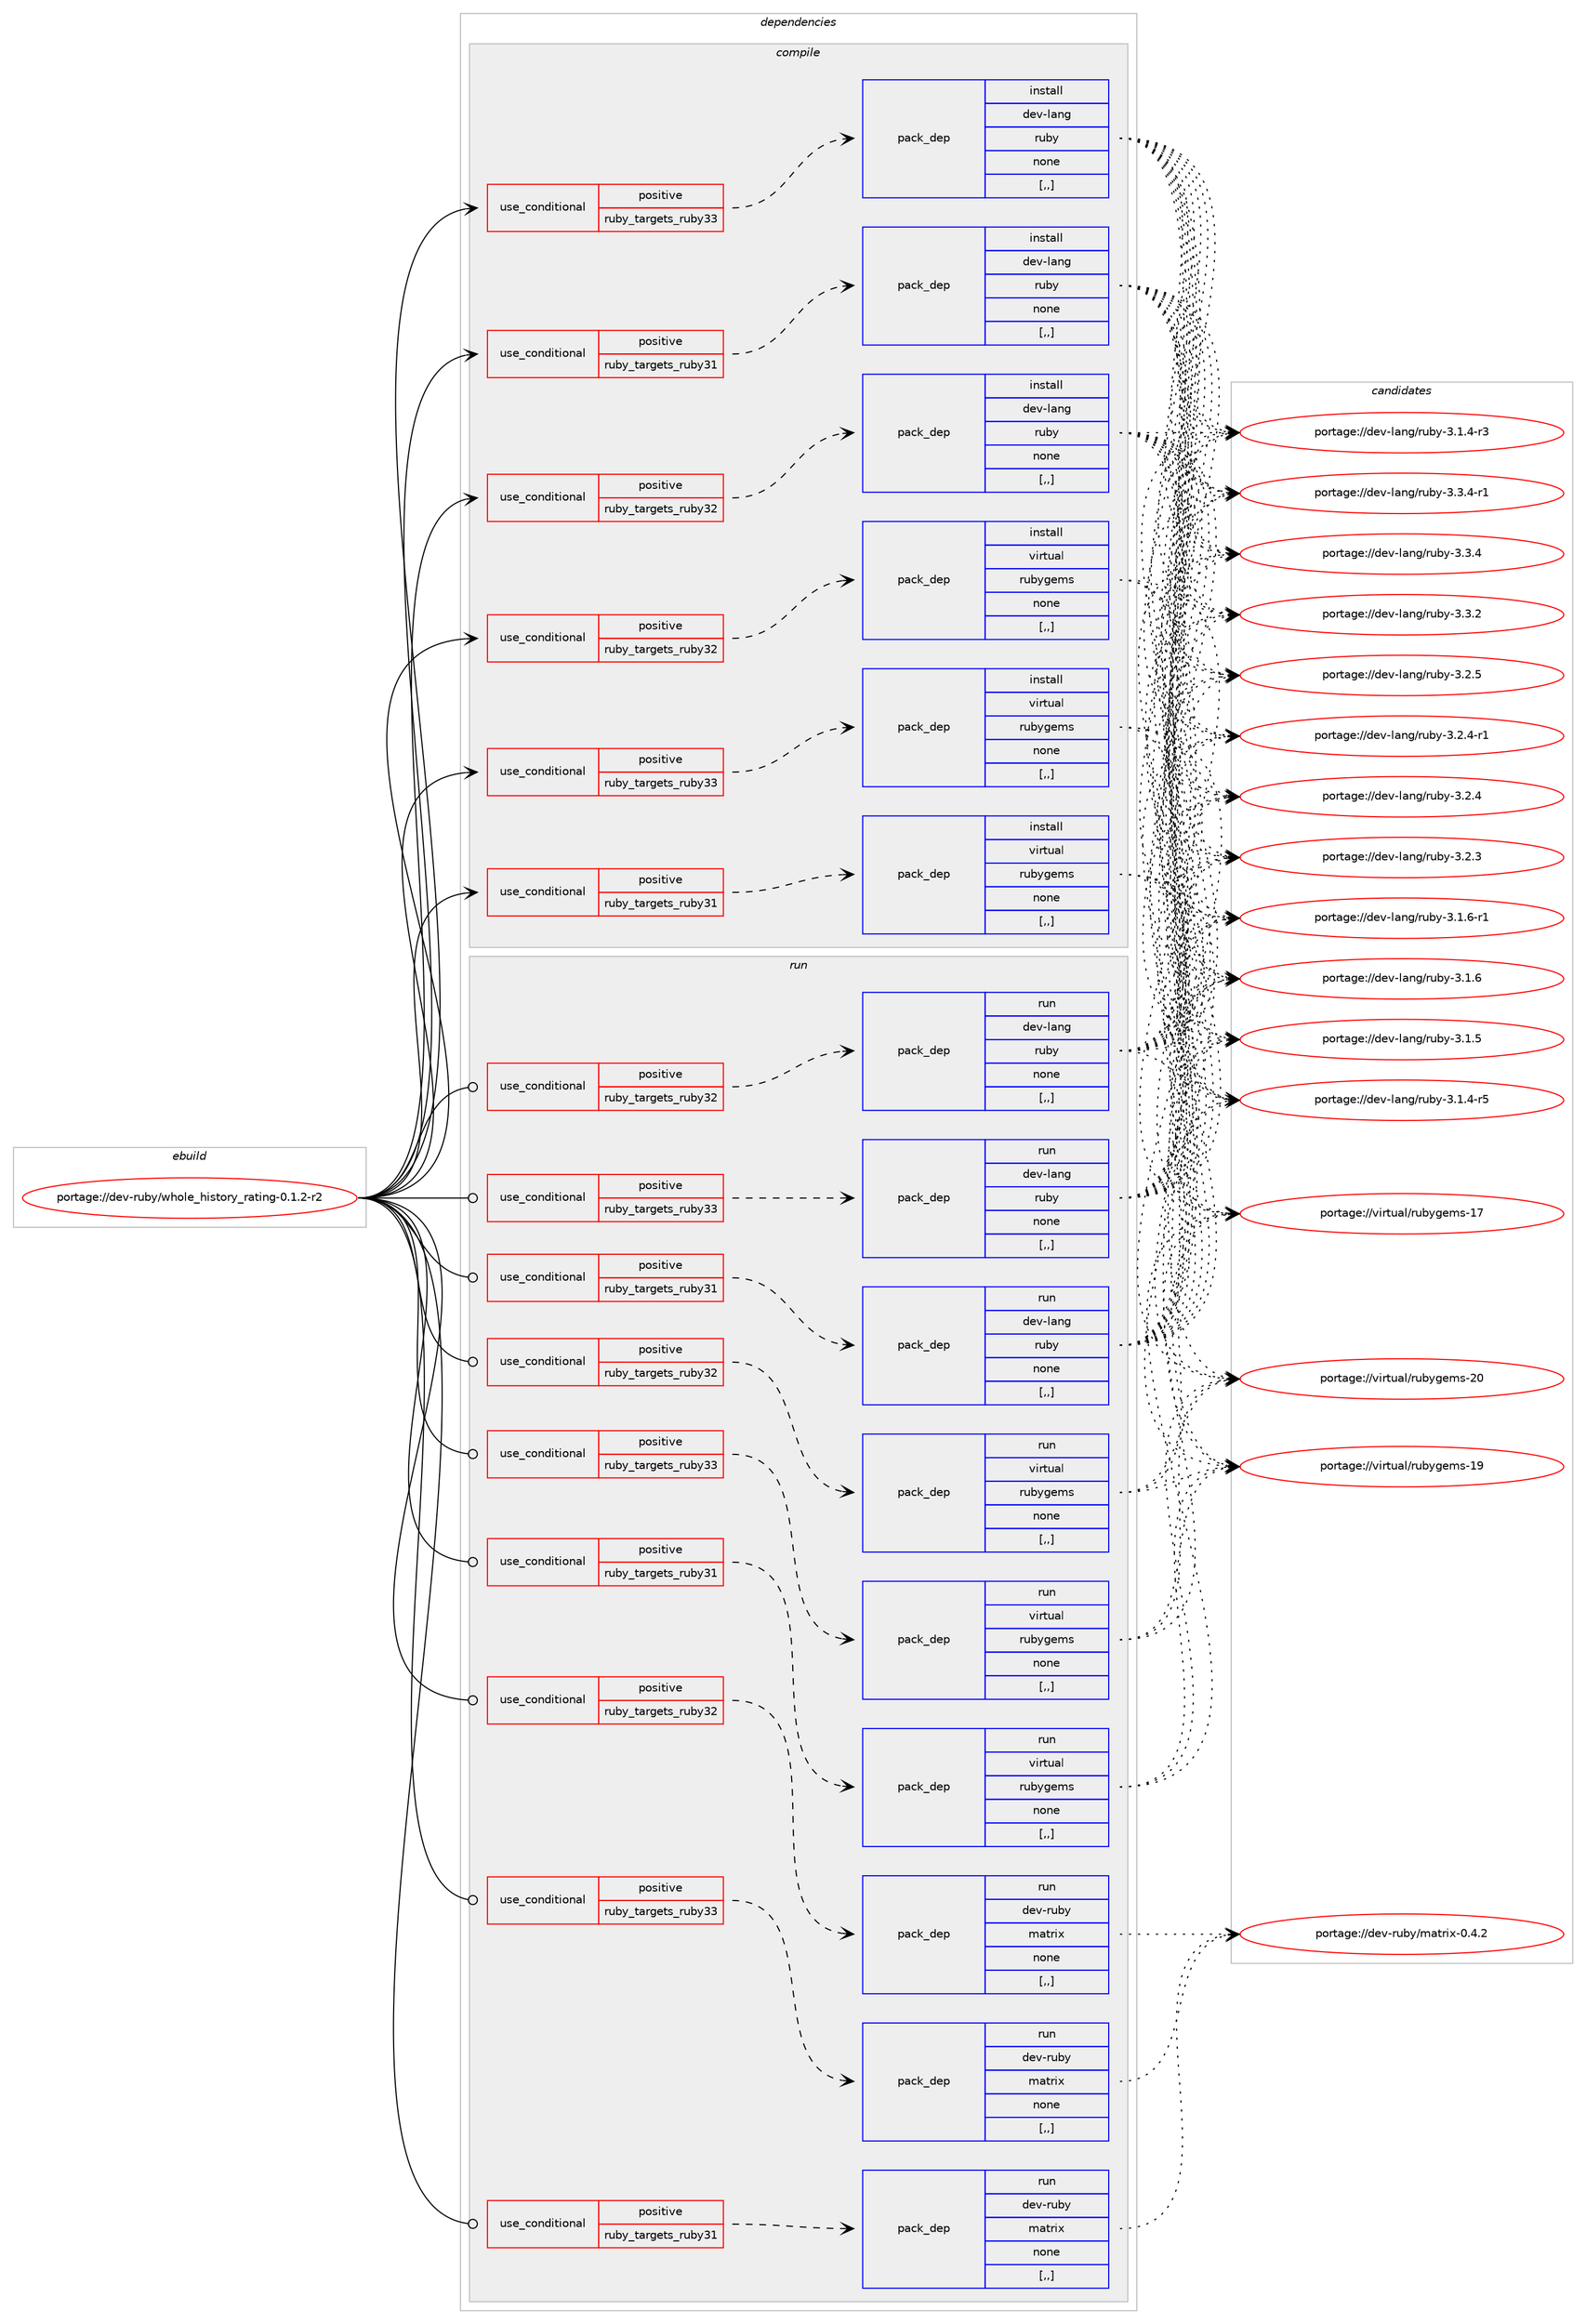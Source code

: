 digraph prolog {

# *************
# Graph options
# *************

newrank=true;
concentrate=true;
compound=true;
graph [rankdir=LR,fontname=Helvetica,fontsize=10,ranksep=1.5];#, ranksep=2.5, nodesep=0.2];
edge  [arrowhead=vee];
node  [fontname=Helvetica,fontsize=10];

# **********
# The ebuild
# **********

subgraph cluster_leftcol {
color=gray;
label=<<i>ebuild</i>>;
id [label="portage://dev-ruby/whole_history_rating-0.1.2-r2", color=red, width=4, href="../dev-ruby/whole_history_rating-0.1.2-r2.svg"];
}

# ****************
# The dependencies
# ****************

subgraph cluster_midcol {
color=gray;
label=<<i>dependencies</i>>;
subgraph cluster_compile {
fillcolor="#eeeeee";
style=filled;
label=<<i>compile</i>>;
subgraph cond58658 {
dependency207625 [label=<<TABLE BORDER="0" CELLBORDER="1" CELLSPACING="0" CELLPADDING="4"><TR><TD ROWSPAN="3" CELLPADDING="10">use_conditional</TD></TR><TR><TD>positive</TD></TR><TR><TD>ruby_targets_ruby31</TD></TR></TABLE>>, shape=none, color=red];
subgraph pack147579 {
dependency207626 [label=<<TABLE BORDER="0" CELLBORDER="1" CELLSPACING="0" CELLPADDING="4" WIDTH="220"><TR><TD ROWSPAN="6" CELLPADDING="30">pack_dep</TD></TR><TR><TD WIDTH="110">install</TD></TR><TR><TD>dev-lang</TD></TR><TR><TD>ruby</TD></TR><TR><TD>none</TD></TR><TR><TD>[,,]</TD></TR></TABLE>>, shape=none, color=blue];
}
dependency207625:e -> dependency207626:w [weight=20,style="dashed",arrowhead="vee"];
}
id:e -> dependency207625:w [weight=20,style="solid",arrowhead="vee"];
subgraph cond58659 {
dependency207627 [label=<<TABLE BORDER="0" CELLBORDER="1" CELLSPACING="0" CELLPADDING="4"><TR><TD ROWSPAN="3" CELLPADDING="10">use_conditional</TD></TR><TR><TD>positive</TD></TR><TR><TD>ruby_targets_ruby31</TD></TR></TABLE>>, shape=none, color=red];
subgraph pack147580 {
dependency207628 [label=<<TABLE BORDER="0" CELLBORDER="1" CELLSPACING="0" CELLPADDING="4" WIDTH="220"><TR><TD ROWSPAN="6" CELLPADDING="30">pack_dep</TD></TR><TR><TD WIDTH="110">install</TD></TR><TR><TD>virtual</TD></TR><TR><TD>rubygems</TD></TR><TR><TD>none</TD></TR><TR><TD>[,,]</TD></TR></TABLE>>, shape=none, color=blue];
}
dependency207627:e -> dependency207628:w [weight=20,style="dashed",arrowhead="vee"];
}
id:e -> dependency207627:w [weight=20,style="solid",arrowhead="vee"];
subgraph cond58660 {
dependency207629 [label=<<TABLE BORDER="0" CELLBORDER="1" CELLSPACING="0" CELLPADDING="4"><TR><TD ROWSPAN="3" CELLPADDING="10">use_conditional</TD></TR><TR><TD>positive</TD></TR><TR><TD>ruby_targets_ruby32</TD></TR></TABLE>>, shape=none, color=red];
subgraph pack147581 {
dependency207630 [label=<<TABLE BORDER="0" CELLBORDER="1" CELLSPACING="0" CELLPADDING="4" WIDTH="220"><TR><TD ROWSPAN="6" CELLPADDING="30">pack_dep</TD></TR><TR><TD WIDTH="110">install</TD></TR><TR><TD>dev-lang</TD></TR><TR><TD>ruby</TD></TR><TR><TD>none</TD></TR><TR><TD>[,,]</TD></TR></TABLE>>, shape=none, color=blue];
}
dependency207629:e -> dependency207630:w [weight=20,style="dashed",arrowhead="vee"];
}
id:e -> dependency207629:w [weight=20,style="solid",arrowhead="vee"];
subgraph cond58661 {
dependency207631 [label=<<TABLE BORDER="0" CELLBORDER="1" CELLSPACING="0" CELLPADDING="4"><TR><TD ROWSPAN="3" CELLPADDING="10">use_conditional</TD></TR><TR><TD>positive</TD></TR><TR><TD>ruby_targets_ruby32</TD></TR></TABLE>>, shape=none, color=red];
subgraph pack147582 {
dependency207632 [label=<<TABLE BORDER="0" CELLBORDER="1" CELLSPACING="0" CELLPADDING="4" WIDTH="220"><TR><TD ROWSPAN="6" CELLPADDING="30">pack_dep</TD></TR><TR><TD WIDTH="110">install</TD></TR><TR><TD>virtual</TD></TR><TR><TD>rubygems</TD></TR><TR><TD>none</TD></TR><TR><TD>[,,]</TD></TR></TABLE>>, shape=none, color=blue];
}
dependency207631:e -> dependency207632:w [weight=20,style="dashed",arrowhead="vee"];
}
id:e -> dependency207631:w [weight=20,style="solid",arrowhead="vee"];
subgraph cond58662 {
dependency207633 [label=<<TABLE BORDER="0" CELLBORDER="1" CELLSPACING="0" CELLPADDING="4"><TR><TD ROWSPAN="3" CELLPADDING="10">use_conditional</TD></TR><TR><TD>positive</TD></TR><TR><TD>ruby_targets_ruby33</TD></TR></TABLE>>, shape=none, color=red];
subgraph pack147583 {
dependency207634 [label=<<TABLE BORDER="0" CELLBORDER="1" CELLSPACING="0" CELLPADDING="4" WIDTH="220"><TR><TD ROWSPAN="6" CELLPADDING="30">pack_dep</TD></TR><TR><TD WIDTH="110">install</TD></TR><TR><TD>dev-lang</TD></TR><TR><TD>ruby</TD></TR><TR><TD>none</TD></TR><TR><TD>[,,]</TD></TR></TABLE>>, shape=none, color=blue];
}
dependency207633:e -> dependency207634:w [weight=20,style="dashed",arrowhead="vee"];
}
id:e -> dependency207633:w [weight=20,style="solid",arrowhead="vee"];
subgraph cond58663 {
dependency207635 [label=<<TABLE BORDER="0" CELLBORDER="1" CELLSPACING="0" CELLPADDING="4"><TR><TD ROWSPAN="3" CELLPADDING="10">use_conditional</TD></TR><TR><TD>positive</TD></TR><TR><TD>ruby_targets_ruby33</TD></TR></TABLE>>, shape=none, color=red];
subgraph pack147584 {
dependency207636 [label=<<TABLE BORDER="0" CELLBORDER="1" CELLSPACING="0" CELLPADDING="4" WIDTH="220"><TR><TD ROWSPAN="6" CELLPADDING="30">pack_dep</TD></TR><TR><TD WIDTH="110">install</TD></TR><TR><TD>virtual</TD></TR><TR><TD>rubygems</TD></TR><TR><TD>none</TD></TR><TR><TD>[,,]</TD></TR></TABLE>>, shape=none, color=blue];
}
dependency207635:e -> dependency207636:w [weight=20,style="dashed",arrowhead="vee"];
}
id:e -> dependency207635:w [weight=20,style="solid",arrowhead="vee"];
}
subgraph cluster_compileandrun {
fillcolor="#eeeeee";
style=filled;
label=<<i>compile and run</i>>;
}
subgraph cluster_run {
fillcolor="#eeeeee";
style=filled;
label=<<i>run</i>>;
subgraph cond58664 {
dependency207637 [label=<<TABLE BORDER="0" CELLBORDER="1" CELLSPACING="0" CELLPADDING="4"><TR><TD ROWSPAN="3" CELLPADDING="10">use_conditional</TD></TR><TR><TD>positive</TD></TR><TR><TD>ruby_targets_ruby31</TD></TR></TABLE>>, shape=none, color=red];
subgraph pack147585 {
dependency207638 [label=<<TABLE BORDER="0" CELLBORDER="1" CELLSPACING="0" CELLPADDING="4" WIDTH="220"><TR><TD ROWSPAN="6" CELLPADDING="30">pack_dep</TD></TR><TR><TD WIDTH="110">run</TD></TR><TR><TD>dev-lang</TD></TR><TR><TD>ruby</TD></TR><TR><TD>none</TD></TR><TR><TD>[,,]</TD></TR></TABLE>>, shape=none, color=blue];
}
dependency207637:e -> dependency207638:w [weight=20,style="dashed",arrowhead="vee"];
}
id:e -> dependency207637:w [weight=20,style="solid",arrowhead="odot"];
subgraph cond58665 {
dependency207639 [label=<<TABLE BORDER="0" CELLBORDER="1" CELLSPACING="0" CELLPADDING="4"><TR><TD ROWSPAN="3" CELLPADDING="10">use_conditional</TD></TR><TR><TD>positive</TD></TR><TR><TD>ruby_targets_ruby31</TD></TR></TABLE>>, shape=none, color=red];
subgraph pack147586 {
dependency207640 [label=<<TABLE BORDER="0" CELLBORDER="1" CELLSPACING="0" CELLPADDING="4" WIDTH="220"><TR><TD ROWSPAN="6" CELLPADDING="30">pack_dep</TD></TR><TR><TD WIDTH="110">run</TD></TR><TR><TD>dev-ruby</TD></TR><TR><TD>matrix</TD></TR><TR><TD>none</TD></TR><TR><TD>[,,]</TD></TR></TABLE>>, shape=none, color=blue];
}
dependency207639:e -> dependency207640:w [weight=20,style="dashed",arrowhead="vee"];
}
id:e -> dependency207639:w [weight=20,style="solid",arrowhead="odot"];
subgraph cond58666 {
dependency207641 [label=<<TABLE BORDER="0" CELLBORDER="1" CELLSPACING="0" CELLPADDING="4"><TR><TD ROWSPAN="3" CELLPADDING="10">use_conditional</TD></TR><TR><TD>positive</TD></TR><TR><TD>ruby_targets_ruby31</TD></TR></TABLE>>, shape=none, color=red];
subgraph pack147587 {
dependency207642 [label=<<TABLE BORDER="0" CELLBORDER="1" CELLSPACING="0" CELLPADDING="4" WIDTH="220"><TR><TD ROWSPAN="6" CELLPADDING="30">pack_dep</TD></TR><TR><TD WIDTH="110">run</TD></TR><TR><TD>virtual</TD></TR><TR><TD>rubygems</TD></TR><TR><TD>none</TD></TR><TR><TD>[,,]</TD></TR></TABLE>>, shape=none, color=blue];
}
dependency207641:e -> dependency207642:w [weight=20,style="dashed",arrowhead="vee"];
}
id:e -> dependency207641:w [weight=20,style="solid",arrowhead="odot"];
subgraph cond58667 {
dependency207643 [label=<<TABLE BORDER="0" CELLBORDER="1" CELLSPACING="0" CELLPADDING="4"><TR><TD ROWSPAN="3" CELLPADDING="10">use_conditional</TD></TR><TR><TD>positive</TD></TR><TR><TD>ruby_targets_ruby32</TD></TR></TABLE>>, shape=none, color=red];
subgraph pack147588 {
dependency207644 [label=<<TABLE BORDER="0" CELLBORDER="1" CELLSPACING="0" CELLPADDING="4" WIDTH="220"><TR><TD ROWSPAN="6" CELLPADDING="30">pack_dep</TD></TR><TR><TD WIDTH="110">run</TD></TR><TR><TD>dev-lang</TD></TR><TR><TD>ruby</TD></TR><TR><TD>none</TD></TR><TR><TD>[,,]</TD></TR></TABLE>>, shape=none, color=blue];
}
dependency207643:e -> dependency207644:w [weight=20,style="dashed",arrowhead="vee"];
}
id:e -> dependency207643:w [weight=20,style="solid",arrowhead="odot"];
subgraph cond58668 {
dependency207645 [label=<<TABLE BORDER="0" CELLBORDER="1" CELLSPACING="0" CELLPADDING="4"><TR><TD ROWSPAN="3" CELLPADDING="10">use_conditional</TD></TR><TR><TD>positive</TD></TR><TR><TD>ruby_targets_ruby32</TD></TR></TABLE>>, shape=none, color=red];
subgraph pack147589 {
dependency207646 [label=<<TABLE BORDER="0" CELLBORDER="1" CELLSPACING="0" CELLPADDING="4" WIDTH="220"><TR><TD ROWSPAN="6" CELLPADDING="30">pack_dep</TD></TR><TR><TD WIDTH="110">run</TD></TR><TR><TD>dev-ruby</TD></TR><TR><TD>matrix</TD></TR><TR><TD>none</TD></TR><TR><TD>[,,]</TD></TR></TABLE>>, shape=none, color=blue];
}
dependency207645:e -> dependency207646:w [weight=20,style="dashed",arrowhead="vee"];
}
id:e -> dependency207645:w [weight=20,style="solid",arrowhead="odot"];
subgraph cond58669 {
dependency207647 [label=<<TABLE BORDER="0" CELLBORDER="1" CELLSPACING="0" CELLPADDING="4"><TR><TD ROWSPAN="3" CELLPADDING="10">use_conditional</TD></TR><TR><TD>positive</TD></TR><TR><TD>ruby_targets_ruby32</TD></TR></TABLE>>, shape=none, color=red];
subgraph pack147590 {
dependency207648 [label=<<TABLE BORDER="0" CELLBORDER="1" CELLSPACING="0" CELLPADDING="4" WIDTH="220"><TR><TD ROWSPAN="6" CELLPADDING="30">pack_dep</TD></TR><TR><TD WIDTH="110">run</TD></TR><TR><TD>virtual</TD></TR><TR><TD>rubygems</TD></TR><TR><TD>none</TD></TR><TR><TD>[,,]</TD></TR></TABLE>>, shape=none, color=blue];
}
dependency207647:e -> dependency207648:w [weight=20,style="dashed",arrowhead="vee"];
}
id:e -> dependency207647:w [weight=20,style="solid",arrowhead="odot"];
subgraph cond58670 {
dependency207649 [label=<<TABLE BORDER="0" CELLBORDER="1" CELLSPACING="0" CELLPADDING="4"><TR><TD ROWSPAN="3" CELLPADDING="10">use_conditional</TD></TR><TR><TD>positive</TD></TR><TR><TD>ruby_targets_ruby33</TD></TR></TABLE>>, shape=none, color=red];
subgraph pack147591 {
dependency207650 [label=<<TABLE BORDER="0" CELLBORDER="1" CELLSPACING="0" CELLPADDING="4" WIDTH="220"><TR><TD ROWSPAN="6" CELLPADDING="30">pack_dep</TD></TR><TR><TD WIDTH="110">run</TD></TR><TR><TD>dev-lang</TD></TR><TR><TD>ruby</TD></TR><TR><TD>none</TD></TR><TR><TD>[,,]</TD></TR></TABLE>>, shape=none, color=blue];
}
dependency207649:e -> dependency207650:w [weight=20,style="dashed",arrowhead="vee"];
}
id:e -> dependency207649:w [weight=20,style="solid",arrowhead="odot"];
subgraph cond58671 {
dependency207651 [label=<<TABLE BORDER="0" CELLBORDER="1" CELLSPACING="0" CELLPADDING="4"><TR><TD ROWSPAN="3" CELLPADDING="10">use_conditional</TD></TR><TR><TD>positive</TD></TR><TR><TD>ruby_targets_ruby33</TD></TR></TABLE>>, shape=none, color=red];
subgraph pack147592 {
dependency207652 [label=<<TABLE BORDER="0" CELLBORDER="1" CELLSPACING="0" CELLPADDING="4" WIDTH="220"><TR><TD ROWSPAN="6" CELLPADDING="30">pack_dep</TD></TR><TR><TD WIDTH="110">run</TD></TR><TR><TD>dev-ruby</TD></TR><TR><TD>matrix</TD></TR><TR><TD>none</TD></TR><TR><TD>[,,]</TD></TR></TABLE>>, shape=none, color=blue];
}
dependency207651:e -> dependency207652:w [weight=20,style="dashed",arrowhead="vee"];
}
id:e -> dependency207651:w [weight=20,style="solid",arrowhead="odot"];
subgraph cond58672 {
dependency207653 [label=<<TABLE BORDER="0" CELLBORDER="1" CELLSPACING="0" CELLPADDING="4"><TR><TD ROWSPAN="3" CELLPADDING="10">use_conditional</TD></TR><TR><TD>positive</TD></TR><TR><TD>ruby_targets_ruby33</TD></TR></TABLE>>, shape=none, color=red];
subgraph pack147593 {
dependency207654 [label=<<TABLE BORDER="0" CELLBORDER="1" CELLSPACING="0" CELLPADDING="4" WIDTH="220"><TR><TD ROWSPAN="6" CELLPADDING="30">pack_dep</TD></TR><TR><TD WIDTH="110">run</TD></TR><TR><TD>virtual</TD></TR><TR><TD>rubygems</TD></TR><TR><TD>none</TD></TR><TR><TD>[,,]</TD></TR></TABLE>>, shape=none, color=blue];
}
dependency207653:e -> dependency207654:w [weight=20,style="dashed",arrowhead="vee"];
}
id:e -> dependency207653:w [weight=20,style="solid",arrowhead="odot"];
}
}

# **************
# The candidates
# **************

subgraph cluster_choices {
rank=same;
color=gray;
label=<<i>candidates</i>>;

subgraph choice147579 {
color=black;
nodesep=1;
choice100101118451089711010347114117981214551465146524511449 [label="portage://dev-lang/ruby-3.3.4-r1", color=red, width=4,href="../dev-lang/ruby-3.3.4-r1.svg"];
choice10010111845108971101034711411798121455146514652 [label="portage://dev-lang/ruby-3.3.4", color=red, width=4,href="../dev-lang/ruby-3.3.4.svg"];
choice10010111845108971101034711411798121455146514650 [label="portage://dev-lang/ruby-3.3.2", color=red, width=4,href="../dev-lang/ruby-3.3.2.svg"];
choice10010111845108971101034711411798121455146504653 [label="portage://dev-lang/ruby-3.2.5", color=red, width=4,href="../dev-lang/ruby-3.2.5.svg"];
choice100101118451089711010347114117981214551465046524511449 [label="portage://dev-lang/ruby-3.2.4-r1", color=red, width=4,href="../dev-lang/ruby-3.2.4-r1.svg"];
choice10010111845108971101034711411798121455146504652 [label="portage://dev-lang/ruby-3.2.4", color=red, width=4,href="../dev-lang/ruby-3.2.4.svg"];
choice10010111845108971101034711411798121455146504651 [label="portage://dev-lang/ruby-3.2.3", color=red, width=4,href="../dev-lang/ruby-3.2.3.svg"];
choice100101118451089711010347114117981214551464946544511449 [label="portage://dev-lang/ruby-3.1.6-r1", color=red, width=4,href="../dev-lang/ruby-3.1.6-r1.svg"];
choice10010111845108971101034711411798121455146494654 [label="portage://dev-lang/ruby-3.1.6", color=red, width=4,href="../dev-lang/ruby-3.1.6.svg"];
choice10010111845108971101034711411798121455146494653 [label="portage://dev-lang/ruby-3.1.5", color=red, width=4,href="../dev-lang/ruby-3.1.5.svg"];
choice100101118451089711010347114117981214551464946524511453 [label="portage://dev-lang/ruby-3.1.4-r5", color=red, width=4,href="../dev-lang/ruby-3.1.4-r5.svg"];
choice100101118451089711010347114117981214551464946524511451 [label="portage://dev-lang/ruby-3.1.4-r3", color=red, width=4,href="../dev-lang/ruby-3.1.4-r3.svg"];
dependency207626:e -> choice100101118451089711010347114117981214551465146524511449:w [style=dotted,weight="100"];
dependency207626:e -> choice10010111845108971101034711411798121455146514652:w [style=dotted,weight="100"];
dependency207626:e -> choice10010111845108971101034711411798121455146514650:w [style=dotted,weight="100"];
dependency207626:e -> choice10010111845108971101034711411798121455146504653:w [style=dotted,weight="100"];
dependency207626:e -> choice100101118451089711010347114117981214551465046524511449:w [style=dotted,weight="100"];
dependency207626:e -> choice10010111845108971101034711411798121455146504652:w [style=dotted,weight="100"];
dependency207626:e -> choice10010111845108971101034711411798121455146504651:w [style=dotted,weight="100"];
dependency207626:e -> choice100101118451089711010347114117981214551464946544511449:w [style=dotted,weight="100"];
dependency207626:e -> choice10010111845108971101034711411798121455146494654:w [style=dotted,weight="100"];
dependency207626:e -> choice10010111845108971101034711411798121455146494653:w [style=dotted,weight="100"];
dependency207626:e -> choice100101118451089711010347114117981214551464946524511453:w [style=dotted,weight="100"];
dependency207626:e -> choice100101118451089711010347114117981214551464946524511451:w [style=dotted,weight="100"];
}
subgraph choice147580 {
color=black;
nodesep=1;
choice118105114116117971084711411798121103101109115455048 [label="portage://virtual/rubygems-20", color=red, width=4,href="../virtual/rubygems-20.svg"];
choice118105114116117971084711411798121103101109115454957 [label="portage://virtual/rubygems-19", color=red, width=4,href="../virtual/rubygems-19.svg"];
choice118105114116117971084711411798121103101109115454955 [label="portage://virtual/rubygems-17", color=red, width=4,href="../virtual/rubygems-17.svg"];
dependency207628:e -> choice118105114116117971084711411798121103101109115455048:w [style=dotted,weight="100"];
dependency207628:e -> choice118105114116117971084711411798121103101109115454957:w [style=dotted,weight="100"];
dependency207628:e -> choice118105114116117971084711411798121103101109115454955:w [style=dotted,weight="100"];
}
subgraph choice147581 {
color=black;
nodesep=1;
choice100101118451089711010347114117981214551465146524511449 [label="portage://dev-lang/ruby-3.3.4-r1", color=red, width=4,href="../dev-lang/ruby-3.3.4-r1.svg"];
choice10010111845108971101034711411798121455146514652 [label="portage://dev-lang/ruby-3.3.4", color=red, width=4,href="../dev-lang/ruby-3.3.4.svg"];
choice10010111845108971101034711411798121455146514650 [label="portage://dev-lang/ruby-3.3.2", color=red, width=4,href="../dev-lang/ruby-3.3.2.svg"];
choice10010111845108971101034711411798121455146504653 [label="portage://dev-lang/ruby-3.2.5", color=red, width=4,href="../dev-lang/ruby-3.2.5.svg"];
choice100101118451089711010347114117981214551465046524511449 [label="portage://dev-lang/ruby-3.2.4-r1", color=red, width=4,href="../dev-lang/ruby-3.2.4-r1.svg"];
choice10010111845108971101034711411798121455146504652 [label="portage://dev-lang/ruby-3.2.4", color=red, width=4,href="../dev-lang/ruby-3.2.4.svg"];
choice10010111845108971101034711411798121455146504651 [label="portage://dev-lang/ruby-3.2.3", color=red, width=4,href="../dev-lang/ruby-3.2.3.svg"];
choice100101118451089711010347114117981214551464946544511449 [label="portage://dev-lang/ruby-3.1.6-r1", color=red, width=4,href="../dev-lang/ruby-3.1.6-r1.svg"];
choice10010111845108971101034711411798121455146494654 [label="portage://dev-lang/ruby-3.1.6", color=red, width=4,href="../dev-lang/ruby-3.1.6.svg"];
choice10010111845108971101034711411798121455146494653 [label="portage://dev-lang/ruby-3.1.5", color=red, width=4,href="../dev-lang/ruby-3.1.5.svg"];
choice100101118451089711010347114117981214551464946524511453 [label="portage://dev-lang/ruby-3.1.4-r5", color=red, width=4,href="../dev-lang/ruby-3.1.4-r5.svg"];
choice100101118451089711010347114117981214551464946524511451 [label="portage://dev-lang/ruby-3.1.4-r3", color=red, width=4,href="../dev-lang/ruby-3.1.4-r3.svg"];
dependency207630:e -> choice100101118451089711010347114117981214551465146524511449:w [style=dotted,weight="100"];
dependency207630:e -> choice10010111845108971101034711411798121455146514652:w [style=dotted,weight="100"];
dependency207630:e -> choice10010111845108971101034711411798121455146514650:w [style=dotted,weight="100"];
dependency207630:e -> choice10010111845108971101034711411798121455146504653:w [style=dotted,weight="100"];
dependency207630:e -> choice100101118451089711010347114117981214551465046524511449:w [style=dotted,weight="100"];
dependency207630:e -> choice10010111845108971101034711411798121455146504652:w [style=dotted,weight="100"];
dependency207630:e -> choice10010111845108971101034711411798121455146504651:w [style=dotted,weight="100"];
dependency207630:e -> choice100101118451089711010347114117981214551464946544511449:w [style=dotted,weight="100"];
dependency207630:e -> choice10010111845108971101034711411798121455146494654:w [style=dotted,weight="100"];
dependency207630:e -> choice10010111845108971101034711411798121455146494653:w [style=dotted,weight="100"];
dependency207630:e -> choice100101118451089711010347114117981214551464946524511453:w [style=dotted,weight="100"];
dependency207630:e -> choice100101118451089711010347114117981214551464946524511451:w [style=dotted,weight="100"];
}
subgraph choice147582 {
color=black;
nodesep=1;
choice118105114116117971084711411798121103101109115455048 [label="portage://virtual/rubygems-20", color=red, width=4,href="../virtual/rubygems-20.svg"];
choice118105114116117971084711411798121103101109115454957 [label="portage://virtual/rubygems-19", color=red, width=4,href="../virtual/rubygems-19.svg"];
choice118105114116117971084711411798121103101109115454955 [label="portage://virtual/rubygems-17", color=red, width=4,href="../virtual/rubygems-17.svg"];
dependency207632:e -> choice118105114116117971084711411798121103101109115455048:w [style=dotted,weight="100"];
dependency207632:e -> choice118105114116117971084711411798121103101109115454957:w [style=dotted,weight="100"];
dependency207632:e -> choice118105114116117971084711411798121103101109115454955:w [style=dotted,weight="100"];
}
subgraph choice147583 {
color=black;
nodesep=1;
choice100101118451089711010347114117981214551465146524511449 [label="portage://dev-lang/ruby-3.3.4-r1", color=red, width=4,href="../dev-lang/ruby-3.3.4-r1.svg"];
choice10010111845108971101034711411798121455146514652 [label="portage://dev-lang/ruby-3.3.4", color=red, width=4,href="../dev-lang/ruby-3.3.4.svg"];
choice10010111845108971101034711411798121455146514650 [label="portage://dev-lang/ruby-3.3.2", color=red, width=4,href="../dev-lang/ruby-3.3.2.svg"];
choice10010111845108971101034711411798121455146504653 [label="portage://dev-lang/ruby-3.2.5", color=red, width=4,href="../dev-lang/ruby-3.2.5.svg"];
choice100101118451089711010347114117981214551465046524511449 [label="portage://dev-lang/ruby-3.2.4-r1", color=red, width=4,href="../dev-lang/ruby-3.2.4-r1.svg"];
choice10010111845108971101034711411798121455146504652 [label="portage://dev-lang/ruby-3.2.4", color=red, width=4,href="../dev-lang/ruby-3.2.4.svg"];
choice10010111845108971101034711411798121455146504651 [label="portage://dev-lang/ruby-3.2.3", color=red, width=4,href="../dev-lang/ruby-3.2.3.svg"];
choice100101118451089711010347114117981214551464946544511449 [label="portage://dev-lang/ruby-3.1.6-r1", color=red, width=4,href="../dev-lang/ruby-3.1.6-r1.svg"];
choice10010111845108971101034711411798121455146494654 [label="portage://dev-lang/ruby-3.1.6", color=red, width=4,href="../dev-lang/ruby-3.1.6.svg"];
choice10010111845108971101034711411798121455146494653 [label="portage://dev-lang/ruby-3.1.5", color=red, width=4,href="../dev-lang/ruby-3.1.5.svg"];
choice100101118451089711010347114117981214551464946524511453 [label="portage://dev-lang/ruby-3.1.4-r5", color=red, width=4,href="../dev-lang/ruby-3.1.4-r5.svg"];
choice100101118451089711010347114117981214551464946524511451 [label="portage://dev-lang/ruby-3.1.4-r3", color=red, width=4,href="../dev-lang/ruby-3.1.4-r3.svg"];
dependency207634:e -> choice100101118451089711010347114117981214551465146524511449:w [style=dotted,weight="100"];
dependency207634:e -> choice10010111845108971101034711411798121455146514652:w [style=dotted,weight="100"];
dependency207634:e -> choice10010111845108971101034711411798121455146514650:w [style=dotted,weight="100"];
dependency207634:e -> choice10010111845108971101034711411798121455146504653:w [style=dotted,weight="100"];
dependency207634:e -> choice100101118451089711010347114117981214551465046524511449:w [style=dotted,weight="100"];
dependency207634:e -> choice10010111845108971101034711411798121455146504652:w [style=dotted,weight="100"];
dependency207634:e -> choice10010111845108971101034711411798121455146504651:w [style=dotted,weight="100"];
dependency207634:e -> choice100101118451089711010347114117981214551464946544511449:w [style=dotted,weight="100"];
dependency207634:e -> choice10010111845108971101034711411798121455146494654:w [style=dotted,weight="100"];
dependency207634:e -> choice10010111845108971101034711411798121455146494653:w [style=dotted,weight="100"];
dependency207634:e -> choice100101118451089711010347114117981214551464946524511453:w [style=dotted,weight="100"];
dependency207634:e -> choice100101118451089711010347114117981214551464946524511451:w [style=dotted,weight="100"];
}
subgraph choice147584 {
color=black;
nodesep=1;
choice118105114116117971084711411798121103101109115455048 [label="portage://virtual/rubygems-20", color=red, width=4,href="../virtual/rubygems-20.svg"];
choice118105114116117971084711411798121103101109115454957 [label="portage://virtual/rubygems-19", color=red, width=4,href="../virtual/rubygems-19.svg"];
choice118105114116117971084711411798121103101109115454955 [label="portage://virtual/rubygems-17", color=red, width=4,href="../virtual/rubygems-17.svg"];
dependency207636:e -> choice118105114116117971084711411798121103101109115455048:w [style=dotted,weight="100"];
dependency207636:e -> choice118105114116117971084711411798121103101109115454957:w [style=dotted,weight="100"];
dependency207636:e -> choice118105114116117971084711411798121103101109115454955:w [style=dotted,weight="100"];
}
subgraph choice147585 {
color=black;
nodesep=1;
choice100101118451089711010347114117981214551465146524511449 [label="portage://dev-lang/ruby-3.3.4-r1", color=red, width=4,href="../dev-lang/ruby-3.3.4-r1.svg"];
choice10010111845108971101034711411798121455146514652 [label="portage://dev-lang/ruby-3.3.4", color=red, width=4,href="../dev-lang/ruby-3.3.4.svg"];
choice10010111845108971101034711411798121455146514650 [label="portage://dev-lang/ruby-3.3.2", color=red, width=4,href="../dev-lang/ruby-3.3.2.svg"];
choice10010111845108971101034711411798121455146504653 [label="portage://dev-lang/ruby-3.2.5", color=red, width=4,href="../dev-lang/ruby-3.2.5.svg"];
choice100101118451089711010347114117981214551465046524511449 [label="portage://dev-lang/ruby-3.2.4-r1", color=red, width=4,href="../dev-lang/ruby-3.2.4-r1.svg"];
choice10010111845108971101034711411798121455146504652 [label="portage://dev-lang/ruby-3.2.4", color=red, width=4,href="../dev-lang/ruby-3.2.4.svg"];
choice10010111845108971101034711411798121455146504651 [label="portage://dev-lang/ruby-3.2.3", color=red, width=4,href="../dev-lang/ruby-3.2.3.svg"];
choice100101118451089711010347114117981214551464946544511449 [label="portage://dev-lang/ruby-3.1.6-r1", color=red, width=4,href="../dev-lang/ruby-3.1.6-r1.svg"];
choice10010111845108971101034711411798121455146494654 [label="portage://dev-lang/ruby-3.1.6", color=red, width=4,href="../dev-lang/ruby-3.1.6.svg"];
choice10010111845108971101034711411798121455146494653 [label="portage://dev-lang/ruby-3.1.5", color=red, width=4,href="../dev-lang/ruby-3.1.5.svg"];
choice100101118451089711010347114117981214551464946524511453 [label="portage://dev-lang/ruby-3.1.4-r5", color=red, width=4,href="../dev-lang/ruby-3.1.4-r5.svg"];
choice100101118451089711010347114117981214551464946524511451 [label="portage://dev-lang/ruby-3.1.4-r3", color=red, width=4,href="../dev-lang/ruby-3.1.4-r3.svg"];
dependency207638:e -> choice100101118451089711010347114117981214551465146524511449:w [style=dotted,weight="100"];
dependency207638:e -> choice10010111845108971101034711411798121455146514652:w [style=dotted,weight="100"];
dependency207638:e -> choice10010111845108971101034711411798121455146514650:w [style=dotted,weight="100"];
dependency207638:e -> choice10010111845108971101034711411798121455146504653:w [style=dotted,weight="100"];
dependency207638:e -> choice100101118451089711010347114117981214551465046524511449:w [style=dotted,weight="100"];
dependency207638:e -> choice10010111845108971101034711411798121455146504652:w [style=dotted,weight="100"];
dependency207638:e -> choice10010111845108971101034711411798121455146504651:w [style=dotted,weight="100"];
dependency207638:e -> choice100101118451089711010347114117981214551464946544511449:w [style=dotted,weight="100"];
dependency207638:e -> choice10010111845108971101034711411798121455146494654:w [style=dotted,weight="100"];
dependency207638:e -> choice10010111845108971101034711411798121455146494653:w [style=dotted,weight="100"];
dependency207638:e -> choice100101118451089711010347114117981214551464946524511453:w [style=dotted,weight="100"];
dependency207638:e -> choice100101118451089711010347114117981214551464946524511451:w [style=dotted,weight="100"];
}
subgraph choice147586 {
color=black;
nodesep=1;
choice10010111845114117981214710997116114105120454846524650 [label="portage://dev-ruby/matrix-0.4.2", color=red, width=4,href="../dev-ruby/matrix-0.4.2.svg"];
dependency207640:e -> choice10010111845114117981214710997116114105120454846524650:w [style=dotted,weight="100"];
}
subgraph choice147587 {
color=black;
nodesep=1;
choice118105114116117971084711411798121103101109115455048 [label="portage://virtual/rubygems-20", color=red, width=4,href="../virtual/rubygems-20.svg"];
choice118105114116117971084711411798121103101109115454957 [label="portage://virtual/rubygems-19", color=red, width=4,href="../virtual/rubygems-19.svg"];
choice118105114116117971084711411798121103101109115454955 [label="portage://virtual/rubygems-17", color=red, width=4,href="../virtual/rubygems-17.svg"];
dependency207642:e -> choice118105114116117971084711411798121103101109115455048:w [style=dotted,weight="100"];
dependency207642:e -> choice118105114116117971084711411798121103101109115454957:w [style=dotted,weight="100"];
dependency207642:e -> choice118105114116117971084711411798121103101109115454955:w [style=dotted,weight="100"];
}
subgraph choice147588 {
color=black;
nodesep=1;
choice100101118451089711010347114117981214551465146524511449 [label="portage://dev-lang/ruby-3.3.4-r1", color=red, width=4,href="../dev-lang/ruby-3.3.4-r1.svg"];
choice10010111845108971101034711411798121455146514652 [label="portage://dev-lang/ruby-3.3.4", color=red, width=4,href="../dev-lang/ruby-3.3.4.svg"];
choice10010111845108971101034711411798121455146514650 [label="portage://dev-lang/ruby-3.3.2", color=red, width=4,href="../dev-lang/ruby-3.3.2.svg"];
choice10010111845108971101034711411798121455146504653 [label="portage://dev-lang/ruby-3.2.5", color=red, width=4,href="../dev-lang/ruby-3.2.5.svg"];
choice100101118451089711010347114117981214551465046524511449 [label="portage://dev-lang/ruby-3.2.4-r1", color=red, width=4,href="../dev-lang/ruby-3.2.4-r1.svg"];
choice10010111845108971101034711411798121455146504652 [label="portage://dev-lang/ruby-3.2.4", color=red, width=4,href="../dev-lang/ruby-3.2.4.svg"];
choice10010111845108971101034711411798121455146504651 [label="portage://dev-lang/ruby-3.2.3", color=red, width=4,href="../dev-lang/ruby-3.2.3.svg"];
choice100101118451089711010347114117981214551464946544511449 [label="portage://dev-lang/ruby-3.1.6-r1", color=red, width=4,href="../dev-lang/ruby-3.1.6-r1.svg"];
choice10010111845108971101034711411798121455146494654 [label="portage://dev-lang/ruby-3.1.6", color=red, width=4,href="../dev-lang/ruby-3.1.6.svg"];
choice10010111845108971101034711411798121455146494653 [label="portage://dev-lang/ruby-3.1.5", color=red, width=4,href="../dev-lang/ruby-3.1.5.svg"];
choice100101118451089711010347114117981214551464946524511453 [label="portage://dev-lang/ruby-3.1.4-r5", color=red, width=4,href="../dev-lang/ruby-3.1.4-r5.svg"];
choice100101118451089711010347114117981214551464946524511451 [label="portage://dev-lang/ruby-3.1.4-r3", color=red, width=4,href="../dev-lang/ruby-3.1.4-r3.svg"];
dependency207644:e -> choice100101118451089711010347114117981214551465146524511449:w [style=dotted,weight="100"];
dependency207644:e -> choice10010111845108971101034711411798121455146514652:w [style=dotted,weight="100"];
dependency207644:e -> choice10010111845108971101034711411798121455146514650:w [style=dotted,weight="100"];
dependency207644:e -> choice10010111845108971101034711411798121455146504653:w [style=dotted,weight="100"];
dependency207644:e -> choice100101118451089711010347114117981214551465046524511449:w [style=dotted,weight="100"];
dependency207644:e -> choice10010111845108971101034711411798121455146504652:w [style=dotted,weight="100"];
dependency207644:e -> choice10010111845108971101034711411798121455146504651:w [style=dotted,weight="100"];
dependency207644:e -> choice100101118451089711010347114117981214551464946544511449:w [style=dotted,weight="100"];
dependency207644:e -> choice10010111845108971101034711411798121455146494654:w [style=dotted,weight="100"];
dependency207644:e -> choice10010111845108971101034711411798121455146494653:w [style=dotted,weight="100"];
dependency207644:e -> choice100101118451089711010347114117981214551464946524511453:w [style=dotted,weight="100"];
dependency207644:e -> choice100101118451089711010347114117981214551464946524511451:w [style=dotted,weight="100"];
}
subgraph choice147589 {
color=black;
nodesep=1;
choice10010111845114117981214710997116114105120454846524650 [label="portage://dev-ruby/matrix-0.4.2", color=red, width=4,href="../dev-ruby/matrix-0.4.2.svg"];
dependency207646:e -> choice10010111845114117981214710997116114105120454846524650:w [style=dotted,weight="100"];
}
subgraph choice147590 {
color=black;
nodesep=1;
choice118105114116117971084711411798121103101109115455048 [label="portage://virtual/rubygems-20", color=red, width=4,href="../virtual/rubygems-20.svg"];
choice118105114116117971084711411798121103101109115454957 [label="portage://virtual/rubygems-19", color=red, width=4,href="../virtual/rubygems-19.svg"];
choice118105114116117971084711411798121103101109115454955 [label="portage://virtual/rubygems-17", color=red, width=4,href="../virtual/rubygems-17.svg"];
dependency207648:e -> choice118105114116117971084711411798121103101109115455048:w [style=dotted,weight="100"];
dependency207648:e -> choice118105114116117971084711411798121103101109115454957:w [style=dotted,weight="100"];
dependency207648:e -> choice118105114116117971084711411798121103101109115454955:w [style=dotted,weight="100"];
}
subgraph choice147591 {
color=black;
nodesep=1;
choice100101118451089711010347114117981214551465146524511449 [label="portage://dev-lang/ruby-3.3.4-r1", color=red, width=4,href="../dev-lang/ruby-3.3.4-r1.svg"];
choice10010111845108971101034711411798121455146514652 [label="portage://dev-lang/ruby-3.3.4", color=red, width=4,href="../dev-lang/ruby-3.3.4.svg"];
choice10010111845108971101034711411798121455146514650 [label="portage://dev-lang/ruby-3.3.2", color=red, width=4,href="../dev-lang/ruby-3.3.2.svg"];
choice10010111845108971101034711411798121455146504653 [label="portage://dev-lang/ruby-3.2.5", color=red, width=4,href="../dev-lang/ruby-3.2.5.svg"];
choice100101118451089711010347114117981214551465046524511449 [label="portage://dev-lang/ruby-3.2.4-r1", color=red, width=4,href="../dev-lang/ruby-3.2.4-r1.svg"];
choice10010111845108971101034711411798121455146504652 [label="portage://dev-lang/ruby-3.2.4", color=red, width=4,href="../dev-lang/ruby-3.2.4.svg"];
choice10010111845108971101034711411798121455146504651 [label="portage://dev-lang/ruby-3.2.3", color=red, width=4,href="../dev-lang/ruby-3.2.3.svg"];
choice100101118451089711010347114117981214551464946544511449 [label="portage://dev-lang/ruby-3.1.6-r1", color=red, width=4,href="../dev-lang/ruby-3.1.6-r1.svg"];
choice10010111845108971101034711411798121455146494654 [label="portage://dev-lang/ruby-3.1.6", color=red, width=4,href="../dev-lang/ruby-3.1.6.svg"];
choice10010111845108971101034711411798121455146494653 [label="portage://dev-lang/ruby-3.1.5", color=red, width=4,href="../dev-lang/ruby-3.1.5.svg"];
choice100101118451089711010347114117981214551464946524511453 [label="portage://dev-lang/ruby-3.1.4-r5", color=red, width=4,href="../dev-lang/ruby-3.1.4-r5.svg"];
choice100101118451089711010347114117981214551464946524511451 [label="portage://dev-lang/ruby-3.1.4-r3", color=red, width=4,href="../dev-lang/ruby-3.1.4-r3.svg"];
dependency207650:e -> choice100101118451089711010347114117981214551465146524511449:w [style=dotted,weight="100"];
dependency207650:e -> choice10010111845108971101034711411798121455146514652:w [style=dotted,weight="100"];
dependency207650:e -> choice10010111845108971101034711411798121455146514650:w [style=dotted,weight="100"];
dependency207650:e -> choice10010111845108971101034711411798121455146504653:w [style=dotted,weight="100"];
dependency207650:e -> choice100101118451089711010347114117981214551465046524511449:w [style=dotted,weight="100"];
dependency207650:e -> choice10010111845108971101034711411798121455146504652:w [style=dotted,weight="100"];
dependency207650:e -> choice10010111845108971101034711411798121455146504651:w [style=dotted,weight="100"];
dependency207650:e -> choice100101118451089711010347114117981214551464946544511449:w [style=dotted,weight="100"];
dependency207650:e -> choice10010111845108971101034711411798121455146494654:w [style=dotted,weight="100"];
dependency207650:e -> choice10010111845108971101034711411798121455146494653:w [style=dotted,weight="100"];
dependency207650:e -> choice100101118451089711010347114117981214551464946524511453:w [style=dotted,weight="100"];
dependency207650:e -> choice100101118451089711010347114117981214551464946524511451:w [style=dotted,weight="100"];
}
subgraph choice147592 {
color=black;
nodesep=1;
choice10010111845114117981214710997116114105120454846524650 [label="portage://dev-ruby/matrix-0.4.2", color=red, width=4,href="../dev-ruby/matrix-0.4.2.svg"];
dependency207652:e -> choice10010111845114117981214710997116114105120454846524650:w [style=dotted,weight="100"];
}
subgraph choice147593 {
color=black;
nodesep=1;
choice118105114116117971084711411798121103101109115455048 [label="portage://virtual/rubygems-20", color=red, width=4,href="../virtual/rubygems-20.svg"];
choice118105114116117971084711411798121103101109115454957 [label="portage://virtual/rubygems-19", color=red, width=4,href="../virtual/rubygems-19.svg"];
choice118105114116117971084711411798121103101109115454955 [label="portage://virtual/rubygems-17", color=red, width=4,href="../virtual/rubygems-17.svg"];
dependency207654:e -> choice118105114116117971084711411798121103101109115455048:w [style=dotted,weight="100"];
dependency207654:e -> choice118105114116117971084711411798121103101109115454957:w [style=dotted,weight="100"];
dependency207654:e -> choice118105114116117971084711411798121103101109115454955:w [style=dotted,weight="100"];
}
}

}
